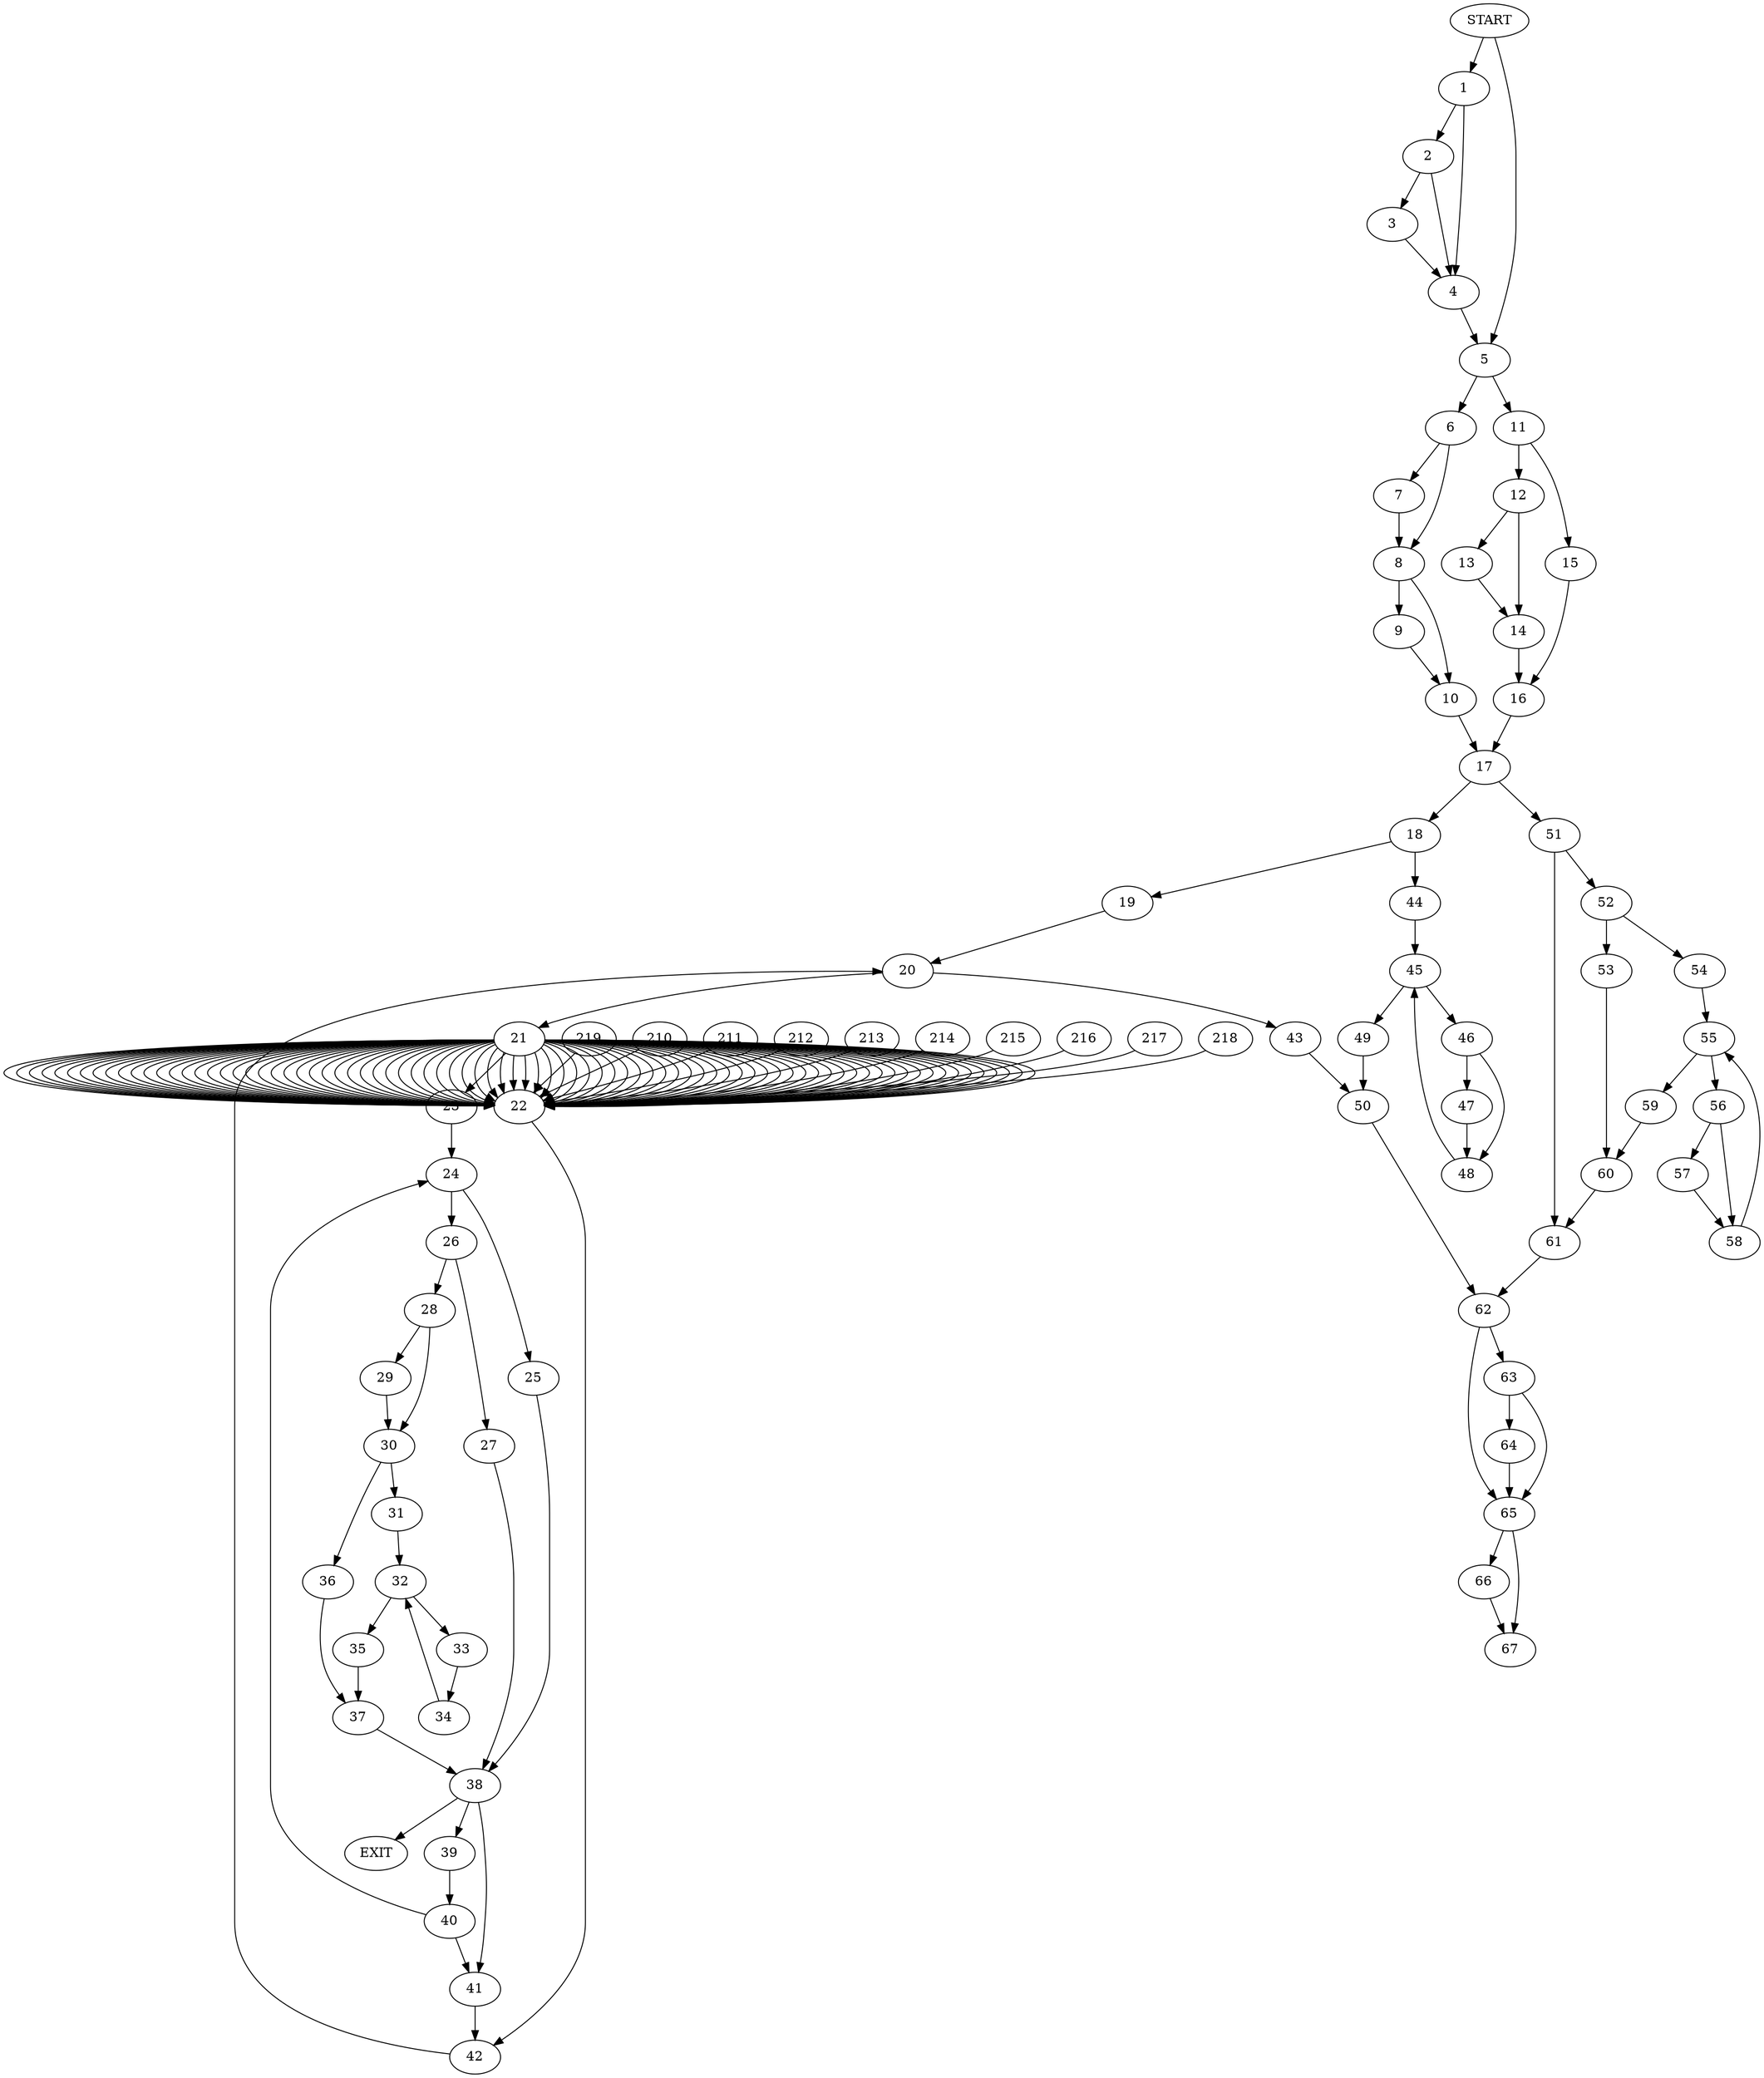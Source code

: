 digraph { 
0 [label="START"];
1;
2;
3;
4;
5;
6;
7;
8;
9;
10;
11;
12;
13;
14;
15;
16;
17;
18;
19;
20;
21;
22;
23;
24;
25;
26;
27;
28;
29;
30;
31;
32;
33;
34;
35;
36;
37;
38;
39;
40;
41;
42;
43;
44;
45;
46;
47;
48;
49;
50;
51;
52;
53;
54;
55;
56;
57;
58;
59;
60;
61;
62;
63;
64;
65;
66;
67;
68[label="EXIT"];
0 -> 1;
0 -> 5;
1 -> 4;
1 -> 2;
2 -> 4;
2 -> 3;
3 -> 4;
4 -> 5;
5 -> 6;
5 -> 11;
6 -> 7;
6 -> 8;
7 -> 8;
8 -> 10;
8 -> 9;
9 -> 10;
10 -> 17;
11 -> 12;
11 -> 15;
12 -> 13;
12 -> 14;
13 -> 14;
14 -> 16;
15 -> 16;
16 -> 17;
17 -> 18;
17 -> 51;
18 -> 19;
18 -> 44;
19 -> 20;
20 -> 21;
20 -> 43;
21 -> 23;
21 -> 22;
21:s2 -> 22;
21:s3 -> 22;
21:s4 -> 22;
21:s5 -> 22;
21:s6 -> 22;
21:s7 -> 22;
21:s8 -> 22;
21:s9 -> 22;
210 -> 22;
211 -> 22;
212 -> 22;
213 -> 22;
214 -> 22;
215 -> 22;
216 -> 22;
217 -> 22;
218 -> 22;
219 -> 22;
21:s20 -> 22;
21:s21 -> 22;
21:s22 -> 22;
21:s23 -> 22;
21:s24 -> 22;
21:s25 -> 22;
21:s26 -> 22;
21:s27 -> 22;
21:s28 -> 22;
21:s29 -> 22;
21:s30 -> 22;
21:s31 -> 22;
21:s32 -> 22;
21:s33 -> 22;
21:s34 -> 22;
21:s35 -> 22;
21:s36 -> 22;
21:s37 -> 22;
21:s38 -> 22;
21:s39 -> 22;
21:s40 -> 22;
21:s41 -> 22;
21:s42 -> 22;
21:s43 -> 22;
21:s44 -> 22;
21:s45 -> 22;
21:s46 -> 22;
21:s47 -> 22;
21:s48 -> 22;
21:s49 -> 22;
21:s50 -> 22;
21:s51 -> 22;
21:s52 -> 22;
21:s53 -> 22;
21:s54 -> 22;
21:s55 -> 22;
21:s56 -> 22;
21:s57 -> 22;
21:s58 -> 22;
21:s59 -> 22;
21:s60 -> 22;
21:s61 -> 22;
21:s62 -> 22;
21:s63 -> 22;
21:s64 -> 22;
21:s64 -> 22;
21:s64 -> 22;
21:s64 -> 22;
21:s64 -> 22;
21:s64 -> 22;
21:s64 -> 22;
21:s64 -> 22;
21:s64 -> 22;
21:s64 -> 22;
21:s64 -> 22;
21:s64 -> 22;
21:s64 -> 22;
21:s64 -> 22;
21:s64 -> 22;
21:s64 -> 22;
21:s64 -> 22;
21:s64 -> 22;
21:s64 -> 22;
21:s64 -> 22;
21:s64 -> 22;
21:s64 -> 22;
21:s64 -> 22;
21:s64 -> 22;
21:s64 -> 22;
21:s64 -> 22;
21:s64 -> 22;
21:s64 -> 22;
21:s64 -> 22;
22 -> 42;
23 -> 24;
24 -> 25;
24 -> 26;
25 -> 38;
26 -> 27;
26 -> 28;
27 -> 38;
28 -> 29;
28 -> 30;
29 -> 30;
30 -> 31;
30 -> 36;
31 -> 32;
32 -> 33;
32 -> 35;
33 -> 34;
34 -> 32;
35 -> 37;
36 -> 37;
37 -> 38;
38 -> 68;
38 -> 39;
38:s2 -> 41;
39 -> 40;
40 -> 24;
40 -> 41;
41 -> 42;
42 -> 20;
43 -> 50;
44 -> 45;
45 -> 46;
45 -> 49;
46 -> 48;
46 -> 47;
47 -> 48;
48 -> 45;
49 -> 50;
50 -> 62;
51 -> 52;
51 -> 61;
52 -> 53;
52 -> 54;
53 -> 60;
54 -> 55;
55 -> 56;
55 -> 59;
56 -> 57;
56 -> 58;
57 -> 58;
58 -> 55;
59 -> 60;
60 -> 61;
61 -> 62;
62 -> 63;
62 -> 65;
63 -> 64;
63 -> 65;
64 -> 65;
65 -> 66;
65 -> 67;
66 -> 67;
}